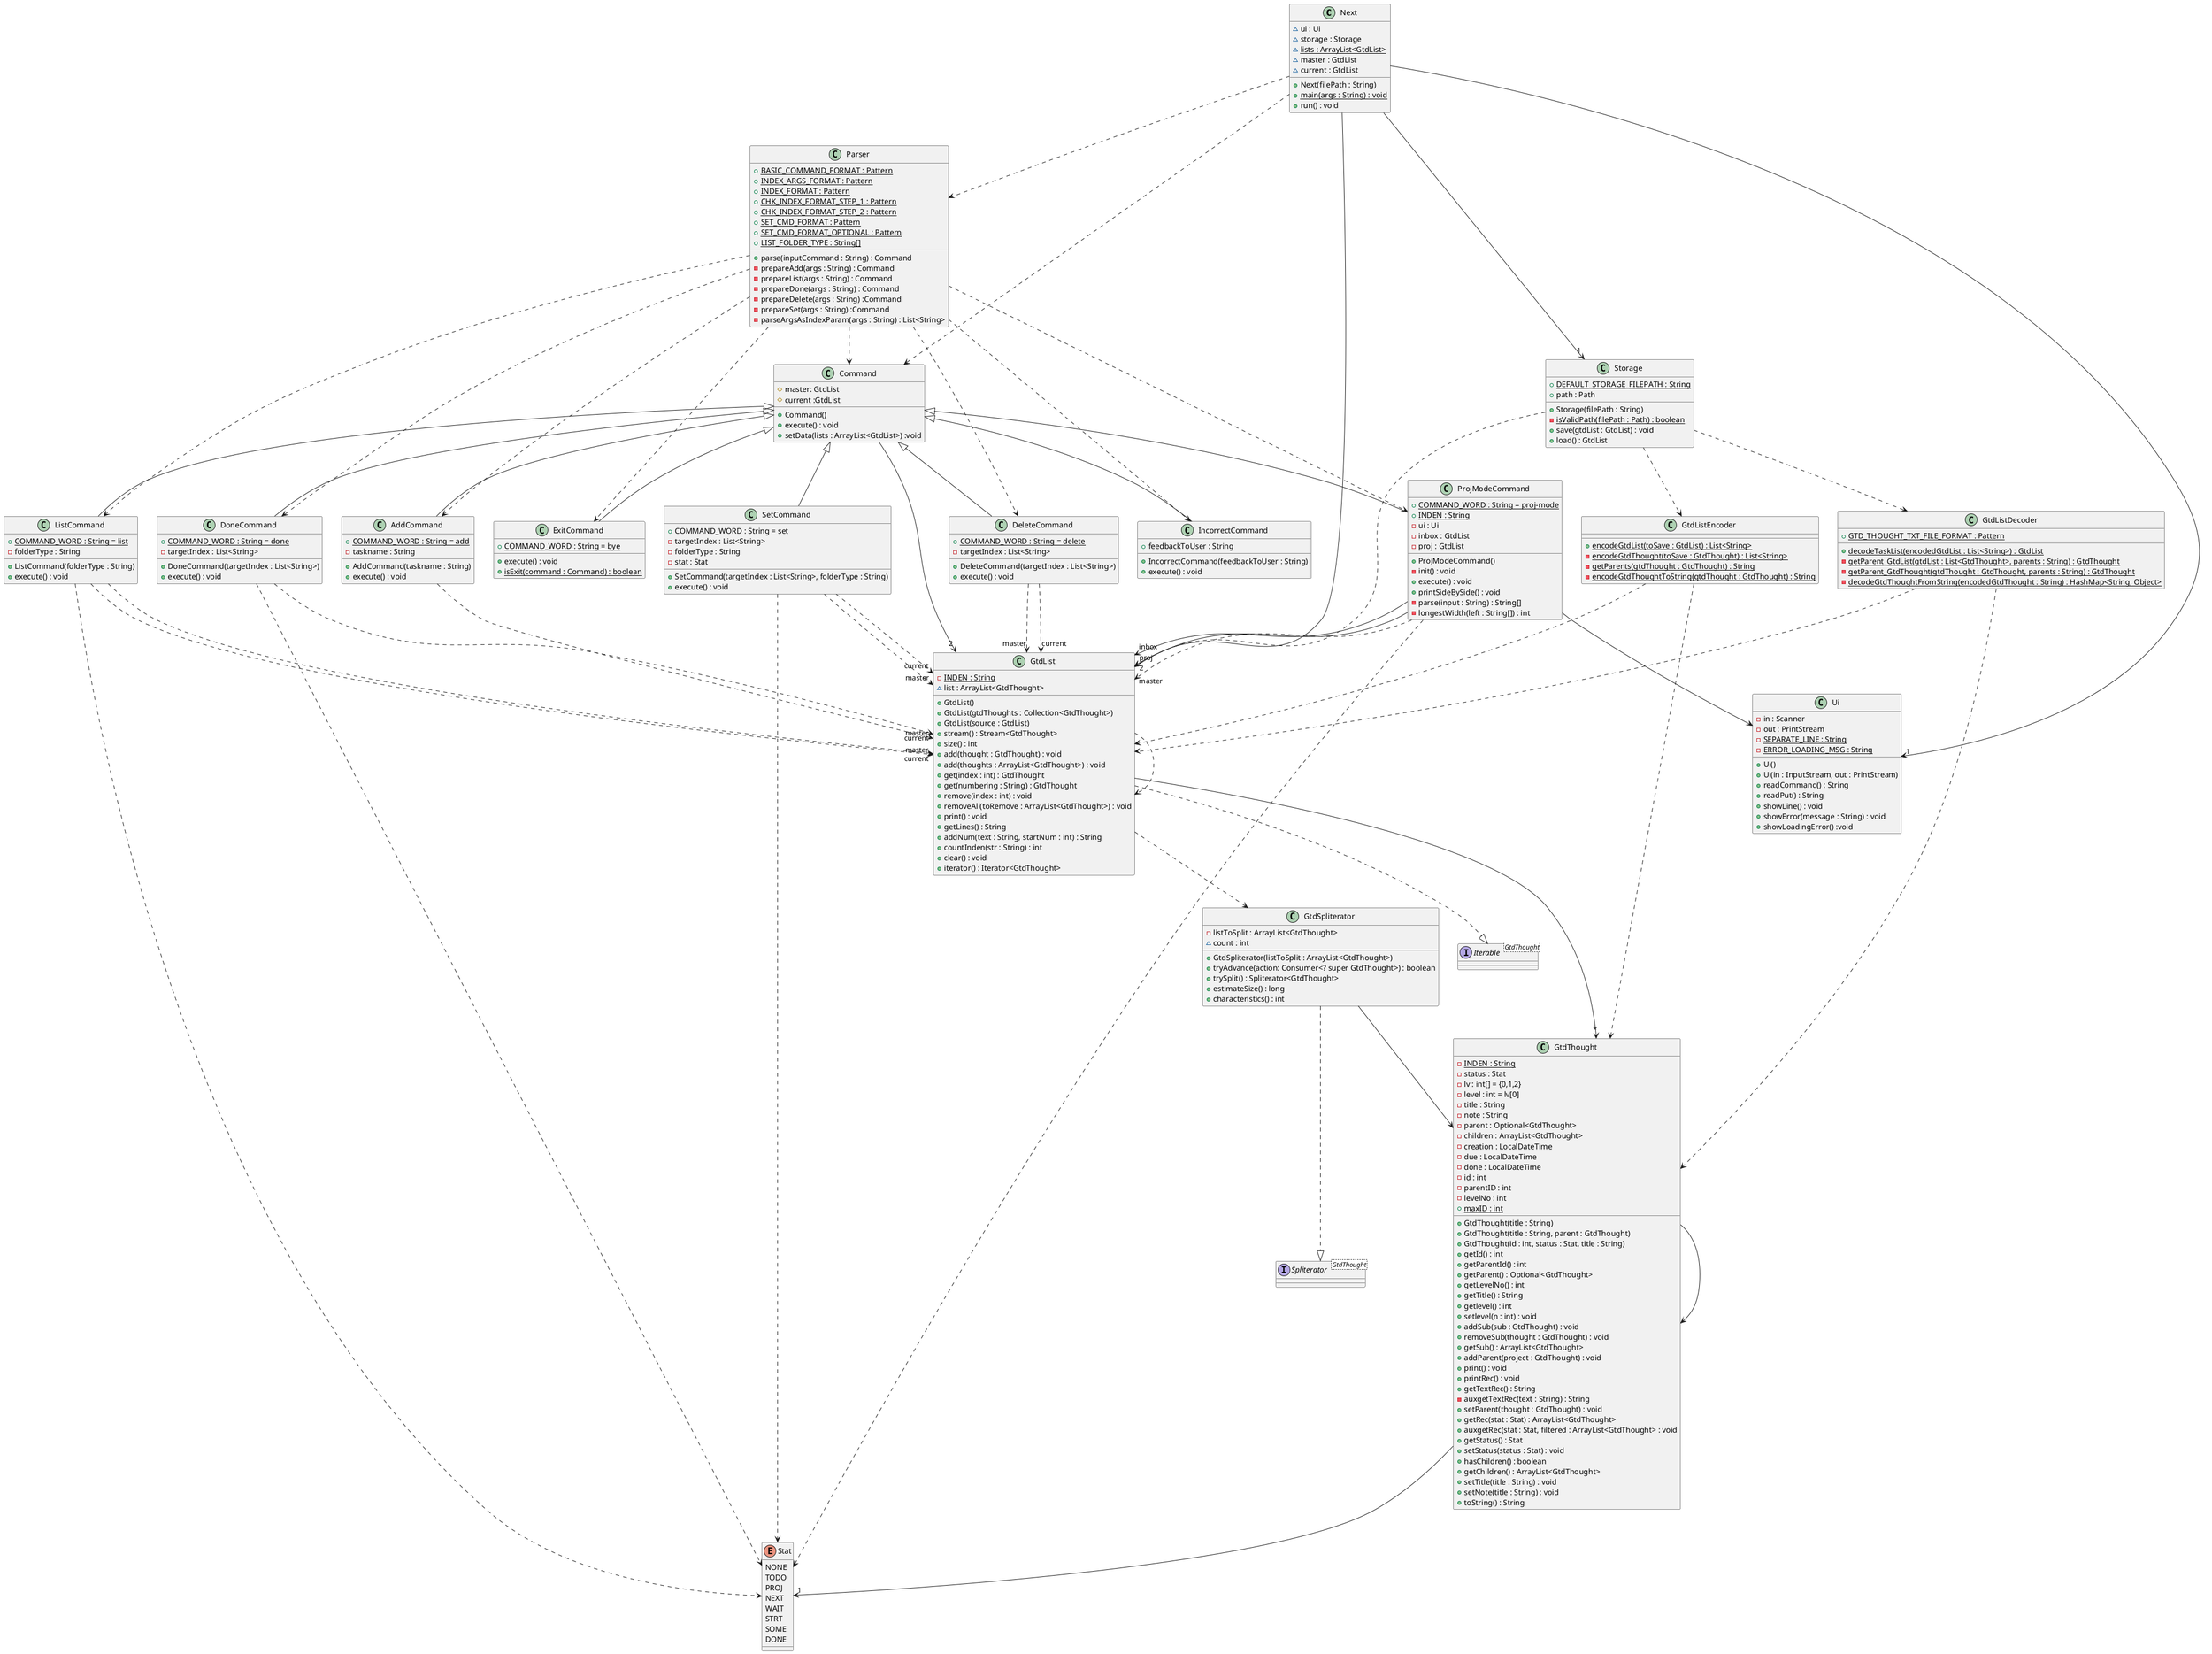 @startuml
class Next {
    ~ui : Ui
    ~storage : Storage
    ~{static} lists : ArrayList<GtdList>
    ~master : GtdList
    ~current : GtdList

    +Next(filePath : String)
    +{static} main(args : String) : void
    +run() : void
}
class Storage {
    +{static} DEFAULT_STORAGE_FILEPATH : String
    +path : Path

    +Storage(filePath : String)
    -{static} isValidPath(filePath : Path) : boolean
    +save(gtdList : GtdList) : void
    +load() : GtdList
}
class Ui {
    -in : Scanner
    -out : PrintStream
    -{static} SEPARATE_LINE : String
    -{static} ERROR_LOADING_MSG : String

    +Ui()
    +Ui(in : InputStream, out : PrintStream)
    +readCommand() : String
    +readPut() : String
    +showLine() : void
    +showError(message : String) : void
    +showLoadingError() :void
}

class Parser {
    +{static} BASIC_COMMAND_FORMAT : Pattern
    +{static} INDEX_ARGS_FORMAT : Pattern
    +{static} INDEX_FORMAT : Pattern
    +{static} CHK_INDEX_FORMAT_STEP_1 : Pattern
    +{static} CHK_INDEX_FORMAT_STEP_2 : Pattern
    +{static} SET_CMD_FORMAT : Pattern
    +{static} SET_CMD_FORMAT_OPTIONAL : Pattern
    +{static} LIST_FOLDER_TYPE : String[]

    +parse(inputCommand : String) : Command
    -prepareAdd(args : String) : Command
    -prepareList(args : String) : Command
    -prepareDone(args : String) : Command
    -prepareDelete(args : String) :Command
    -prepareSet(args : String) :Command
    -parseArgsAsIndexParam(args : String) : List<String>
}
class Command {
    #master: GtdList
    #current :GtdList

    +Command()
    +execute() : void
    +setData(lists : ArrayList<GtdList>) :void
}
class AddCommand {
    +{static} COMMAND_WORD : String = add
    -taskname : String

    +AddCommand(taskname : String)
    +execute() : void
}
class DeleteCommand {
    +{static} COMMAND_WORD : String = delete
    -targetIndex : List<String>

    +DeleteCommand(targetIndex : List<String>)
    +execute() : void
}
class DoneCommand {
     +{static} COMMAND_WORD : String = done
     -targetIndex : List<String>

     +DoneCommand(targetIndex : List<String>)
     +execute() : void
}
class ExitCommand {
     +{static} COMMAND_WORD : String = bye

     +execute() : void
     +{static} isExit(command : Command) : boolean
}
class IncorrectCommand {
    +feedbackToUser : String

    +IncorrectCommand(feedbackToUser : String)
    +execute() : void
}
class ListCommand {
    +{static} COMMAND_WORD : String = list
    -folderType : String

    +ListCommand(folderType : String)
    +execute() : void
}
class ProjModeCommand {
    +{static} COMMAND_WORD : String = proj-mode
    +{static} INDEN : String
    -ui : Ui
    -inbox : GtdList
    -proj : GtdList

    +ProjModeCommand()
    -init() : void
    +execute() : void
    +printSideBySide() : void
    -parse(input : String) : String[]
    -longestWidth(left : String[]) : int
}
class SetCommand {
    +{static} COMMAND_WORD : String = set
    -targetIndex : List<String>
    -folderType : String
    -stat : Stat

    +SetCommand(targetIndex : List<String>, folderType : String)
    +execute() : void
}

class GtdListDecoder {
    +{static} GTD_THOUGHT_TXT_FILE_FORMAT : Pattern

    +{static} decodeTaskList(encodedGtdList : List<String>) : GtdList
    -{static} getParent_GtdList(gtdList : List<GtdThought>, parents : String) : GtdThought
    -{static} getParent_GtdThought(gtdThought : GtdThought, parents : String) : GtdThought
    -{static} decodeGtdThoughtFromString(encodedGtdThought : String) : HashMap<String, Object>
}
class GtdListEncoder {
    +{static} encodeGtdList(toSave : GtdList) : List<String>
    -{static} encodeGtdThought(toSave : GtdThought) : List<String>
    -{static} getParents(gtdThought : GtdThought) : String
    -{static} encodeGtdThoughtToString(gtdThought : GtdThought) : String
}

GtdListDecoder ..> GtdList
GtdListEncoder ..> GtdList
GtdListDecoder ..> GtdThought
GtdListEncoder ..> GtdThought
Storage ..> GtdListEncoder
Storage ..> GtdListDecoder
Storage ..> GtdList

class GtdList {
    -{static} INDEN : String
    ~list : ArrayList<GtdThought>

    +GtdList()
    +GtdList(gtdThoughts : Collection<GtdThought>)
    +GtdList(source : GtdList)
    +stream() : Stream<GtdThought>
    +size() : int
    +add(thought : GtdThought) : void
    +add(thoughts : ArrayList<GtdThought>) : void
    +get(index : int) : GtdThought
    +get(numbering : String) : GtdThought
    +remove(index : int) : void
    +removeAll(toRemove : ArrayList<GtdThought>) : void
    +print() : void
    +getLines() : String
    +addNum(text : String, startNum : int) : String
    +countInden(str : String) : int
    +clear() : void
    +iterator() : Iterator<GtdThought>
}
interface Iterable<GtdThought>
GtdList ..|> Iterable
GtdList --> "*" GtdThought
GtdList ..> GtdList

class GtdThought {
    -{static} INDEN : String
    -status : Stat
    -lv : int[] = {0,1,2}
    -level : int = lv[0]
    -title : String
    -note : String
    -parent : Optional<GtdThought>
    -children : ArrayList<GtdThought>
    -creation : LocalDateTime
    -due : LocalDateTime
    -done : LocalDateTime
    -id : int
    -parentID : int
    -levelNo : int
    +{static} maxID : int

    +GtdThought(title : String)
    +GtdThought(title : String, parent : GtdThought)
    +GtdThought(id : int, status : Stat, title : String)
    +getId() : int
    +getParentId() : int
    +getParent() : Optional<GtdThought>
    +getLevelNo() : int
    +getTitle() : String
    +getlevel() : int
    +setlevel(n : int) : void
    +addSub(sub : GtdThought) : void
    +removeSub(thought : GtdThought) : void
    +getSub() : ArrayList<GtdThought>
    +addParent(project : GtdThought) : void
    +print() : void
    +printRec() : void
    +getTextRec() : String
    -auxgetTextRec(text : String) : String
    +setParent(thought : GtdThought) : void
    +getRec(stat : Stat) : ArrayList<GtdThought>
    +auxgetRec(stat : Stat, filtered : ArrayList<GtdThought> : void
    +getStatus() : Stat
    +setStatus(status : Stat) : void
    +hasChildren() : boolean
    +getChildren() : ArrayList<GtdThought>
    +setTitle(title : String) : void
    +setNote(title : String) : void
    +toString() : String
}
GtdThought --> GtdThought
GtdThought --> "1" Stat

class GtdSpliterator{
    -listToSplit : ArrayList<GtdThought>
    ~count : int

    +GtdSpliterator(listToSplit : ArrayList<GtdThought>)
    +tryAdvance(action: Consumer<? super GtdThought>) : boolean
    +trySplit() : Spliterator<GtdThought>
    +estimateSize() : long
    +characteristics() : int
}
interface Spliterator<GtdThought>

GtdSpliterator ..|> Spliterator
GtdSpliterator --> GtdThought
GtdList ..> GtdSpliterator
enum Stat{
    NONE
    TODO
    PROJ
    NEXT
    WAIT
    STRT
    SOME
    DONE
}

Next --> "1" Ui
Next --> "1" Storage
Next --> "2" GtdList
Next ..> Command
Next ..> Parser

Command --> "2" GtdList

AddCommand ..> "master" GtdList
'AddCommand ..> GtdThought

DeleteCommand ..> "master" GtdList
DeleteCommand ..> "current" GtdList
'DeleteCommand ..> GtdThought

DoneCommand ..> "current" GtdList
'DoneCommand ..> GtdThought
DoneCommand ..> Stat

ListCommand ..> Stat
ListCommand ..> "master" GtdList
ListCommand ..> "current" GtdList

ProjModeCommand --> "inbox" GtdList
ProjModeCommand --> "proj" GtdList
ProjModeCommand ..> "master" GtdList
ProjModeCommand --> Ui
'ProjModeCommand ..> GtdThought
ProjModeCommand ..> Stat

SetCommand ..> Stat
SetCommand ..> "master" GtdList
SetCommand ..> "current" GtdList
'SetCommand ..> GtdThought

Parser ..> Command
Parser ..> AddCommand
Parser ..> DeleteCommand
Parser ..> DoneCommand
Parser ..> ListCommand
Parser ..> ProjModeCommand
Parser ..> ExitCommand
Parser ..> IncorrectCommand





Command <|-- AddCommand
Command <|-- DeleteCommand
Command <|-- DoneCommand
Command <|-- ListCommand
Command <|-- ProjModeCommand
Command <|-- SetCommand
Command <|-- ExitCommand
Command <|-- IncorrectCommand



@enduml